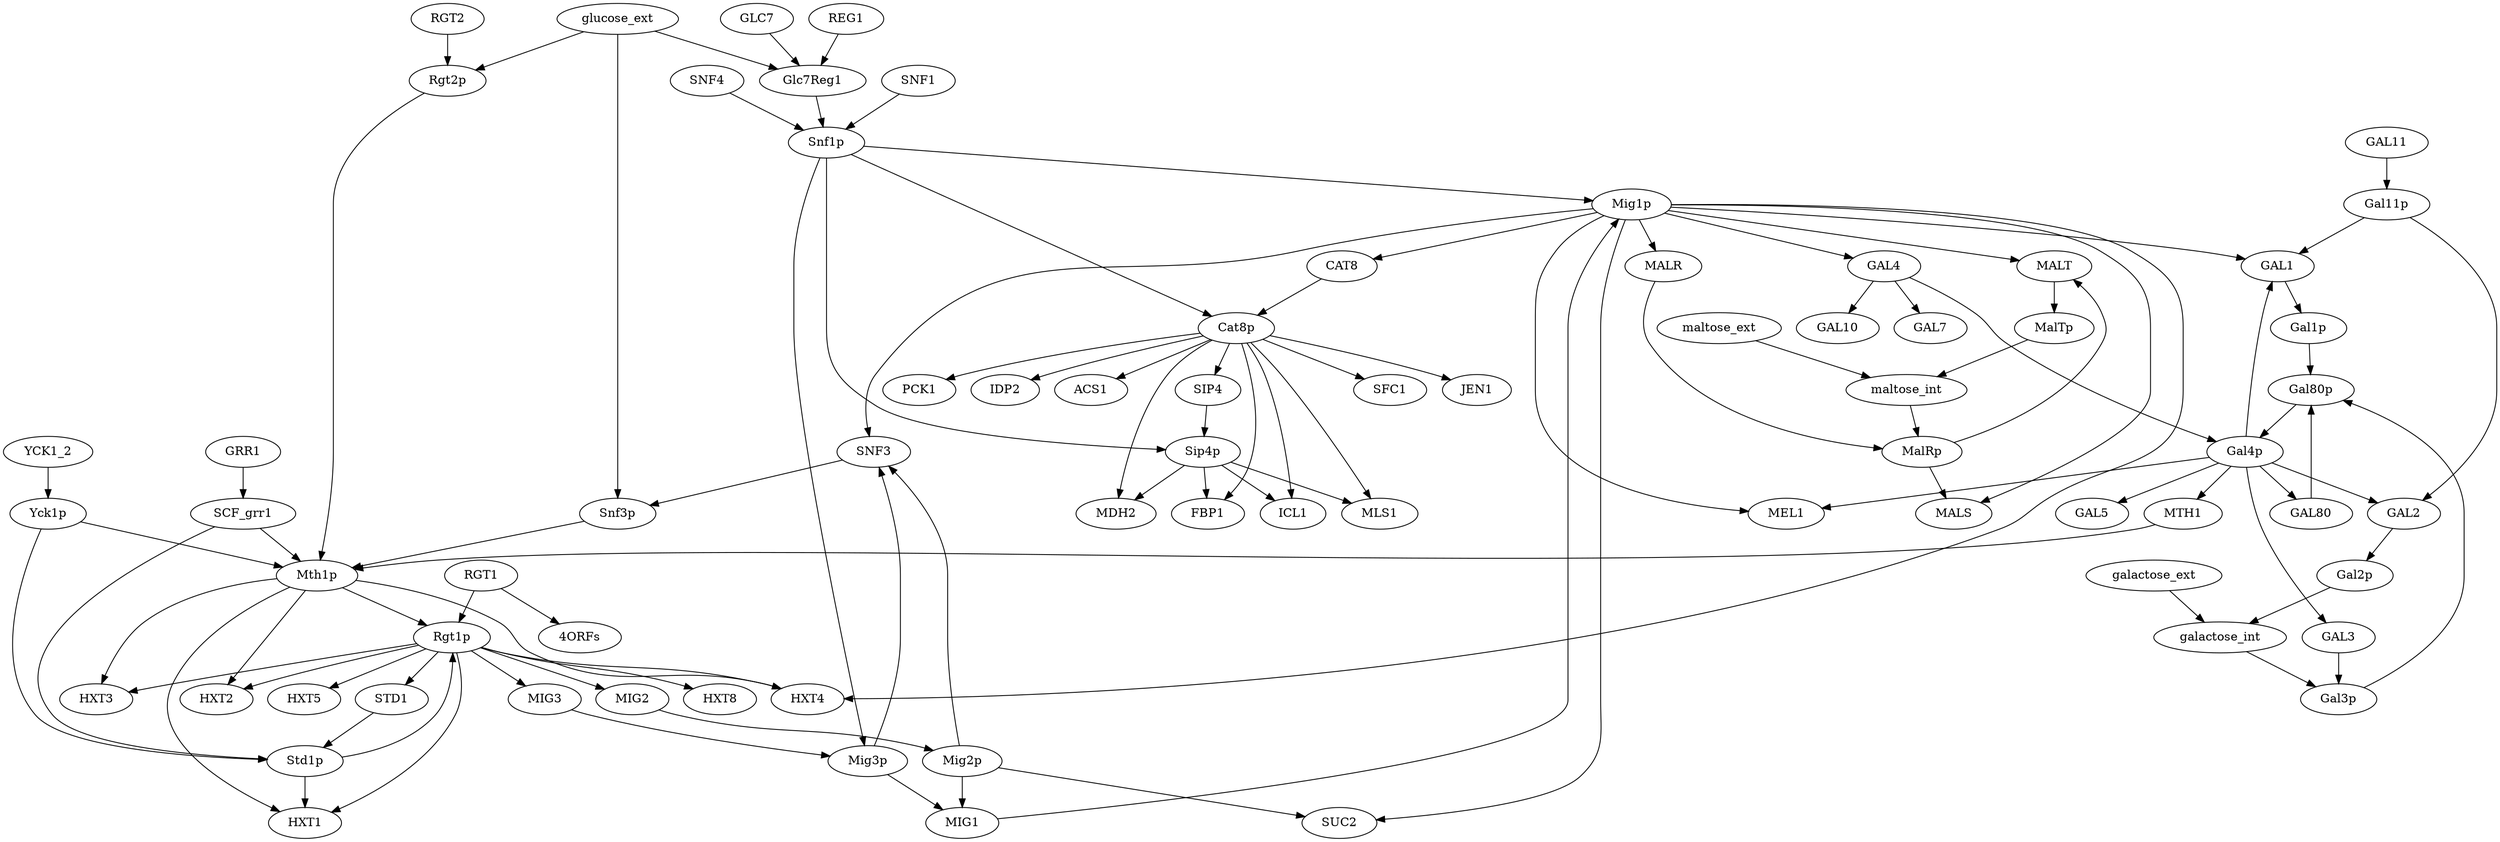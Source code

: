 strict digraph  {
" MDH2 " [equation="  ( Sip4p )  || ( Cat8p ) "];
" Rgt2p " [equation="  ( RGT2 )  || ( glucose_ext ) "];
" Glc7Reg1 " [equation="  ( GLC7 )  || ( glucose_ext )  || ( REG1 ) "];
" GAL10 " [equation="  ( GAL4 ) "];
" SNF3 " [equation="  ! (  ( Mig1p )  || ( Mig3p )  || ( Mig2p )  ) "];
" MalTp " [equation="  ( MALT ) "];
" Gal4p " [equation="  (  ( GAL4  ) && ! ( Gal80p  )  ) "];
" Mig1p " [equation="  (  ( MIG1  ) && ! ( Snf1p  )  ) "];
" MalRp " [equation="  ( maltose_int )  || ( MALR ) "];
" FBP1 " [equation="  ( Cat8p )  || ( Sip4p ) "];
" MIG3 " [equation="  ! (  ( Rgt1p )  ) "];
" Gal11p " [equation="  ( GAL11 ) "];
" Std1p " [equation="  (  (  ( STD1  ) && ! ( SCF_grr1  )  ) && ! ( Yck1p  )  ) "];
" HXT3 " [equation="  ! (  ( Rgt1p )  || ( Mth1p )  ) "];
" HXT4 " [equation="  ( Mig1p && (  (  ( Rgt1p || Mth1p )  )  ) ) "];
" SIP4 " [equation="  ( Cat8p ) "];
" HXT1 " [equation="  ! (  ( Std1p )  || ( Rgt1p )  || ( Mth1p )  ) "];
" SFC1 " [equation="  ( Cat8p ) "];
" Cat8p " [equation="  ( Snf1p )  || ( CAT8 ) "];
" Mig3p " [equation="  (  ( MIG3  ) && ! ( Snf1p  )  ) "];
" MALS " [equation="  (  ( MalRp  ) && ! ( Mig1p  )  ) "];
" MALT " [equation="  (  ( MalRp  ) && ! ( Mig1p  )  ) "];
" HXT8 " [equation="  ! (  ( Rgt1p )  ) "];
" Gal3p " [equation="  ( GAL3 )  || ( galactose_int ) "];
" MIG1 " [equation="  ! (  ( Mig3p )  || ( Mig2p )  ) "];
" GAL80 " [equation="  ( Gal4p ) "];
" Mig2p " [equation="  ( MIG2 ) "];
" maltose_int " [equation="  ( MalTp )  || ( maltose_ext ) "];
" Snf3p " [equation="  ( SNF3 )  || ( glucose_ext ) "];
" GAL1 " [equation="  (  ( Gal4p  ) && ! ( Mig1p  )  )  || ( Gal11p ) "];
" JEN1 " [equation="  ( Cat8p ) "];
" MTH1 " [equation="  ( Gal4p ) "];
" SCF_grr1 " [equation="  ( GRR1 ) "];
" MALR " [equation="  ! (  ( Mig1p )  ) "];
" Gal1p " [equation="  ( GAL1 ) "];
" GAL7 " [equation="  ( GAL4 ) "];
" Snf1p " [equation="  (  ( SNF1  ) && ! ( Glc7Reg1  )  )  || (  ( SNF4  ) && ! ( Glc7Reg1  )  ) "];
" MEL1 " [equation="  (  ( Gal4p  ) && ! ( Mig1p  )  ) "];
" Mth1p " [equation="  (  (  (  ( MTH1  ) && ! ( Snf3p && (  (  ( Rgt2p )  )  )  )  ) && ! ( Yck1p  )  ) && ! ( SCF_grr1  )  ) "];
" Sip4p " [equation="  ( SIP4 )  || ( Snf1p ) "];
" PCK1 " [equation="  ( Cat8p ) "];
" IDP2 " [equation="  ( Cat8p ) "];
" Rgt1p " [equation="  ( RGT1 && (  (  ( Mth1p || Std1p )  )  ) ) "];
" GAL5 " [equation="  ( Gal4p ) "];
" SUC2 " [equation="  ! (  ( Mig1p )  || ( Mig2p )  ) "];
" HXT2 " [equation="  ! (  ( Rgt1p )  || ( Mth1p )  ) "];
" Gal80p " [equation="  (  (  ( GAL80  ) && ! ( Gal1p  )  ) && ! ( Gal3p  )  ) "];
" galactose_int " [equation="  ( Gal2p )  || ( galactose_ext ) "];
" ACS1 " [equation="  ( Cat8p ) "];
" GAL3 " [equation="  ( Gal4p ) "];
" HXT5 " [equation="  ! (  ( Rgt1p )  ) "];
" ICL1 " [equation="  ( Sip4p )  || ( Cat8p ) "];
" CAT8 " [equation="  ! (  ( Mig1p )  ) "];
" GAL4 " [equation="  ! (  ( Mig1p )  ) "];
" Yck1p " [equation="  ( YCK1_2 ) "];
" Gal2p " [equation="  ( GAL2 ) "];
" MIG2 " [equation="  ! (  ( Rgt1p )  ) "];
" 4ORFs " [equation="  ! (  ( RGT1 )  ) "];
" STD1 " [equation="  ! (  ( Rgt1p )  ) "];
" GAL2 " [equation="  ( Gal11p )  || ( Gal4p ) "];
" MLS1 " [equation="  ( Sip4p )  || ( Cat8p ) "];
" RGT2 ";
" glucose_ext ";
" GLC7 ";
" REG1 ";
" GAL11 ";
" maltose_ext ";
" GRR1 ";
" SNF1 ";
" SNF4 ";
" RGT1 ";
" galactose_ext ";
" YCK1_2 ";
" Rgt2p " -> " Mth1p ";
" Glc7Reg1 " -> " Snf1p ";
" SNF3 " -> " Snf3p ";
" MalTp " -> " maltose_int ";
" Gal4p " -> " GAL80 ";
" Gal4p " -> " GAL1 ";
" Gal4p " -> " MTH1 ";
" Gal4p " -> " MEL1 ";
" Gal4p " -> " GAL5 ";
" Gal4p " -> " GAL3 ";
" Gal4p " -> " GAL2 ";
" Mig1p " -> " SNF3 ";
" Mig1p " -> " HXT4 ";
" Mig1p " -> " MALS ";
" Mig1p " -> " MALT ";
" Mig1p " -> " GAL1 ";
" Mig1p " -> " MALR ";
" Mig1p " -> " MEL1 ";
" Mig1p " -> " SUC2 ";
" Mig1p " -> " CAT8 ";
" Mig1p " -> " GAL4 ";
" MalRp " -> " MALS ";
" MalRp " -> " MALT ";
" MIG3 " -> " Mig3p ";
" Gal11p " -> " GAL1 ";
" Gal11p " -> " GAL2 ";
" Std1p " -> " HXT1 ";
" Std1p " -> " Rgt1p ";
" SIP4 " -> " Sip4p ";
" Cat8p " -> " MDH2 ";
" Cat8p " -> " FBP1 ";
" Cat8p " -> " SIP4 ";
" Cat8p " -> " SFC1 ";
" Cat8p " -> " JEN1 ";
" Cat8p " -> " PCK1 ";
" Cat8p " -> " IDP2 ";
" Cat8p " -> " ACS1 ";
" Cat8p " -> " ICL1 ";
" Cat8p " -> " MLS1 ";
" Mig3p " -> " SNF3 ";
" Mig3p " -> " MIG1 ";
" MALT " -> " MalTp ";
" Gal3p " -> " Gal80p ";
" MIG1 " -> " Mig1p ";
" GAL80 " -> " Gal80p ";
" Mig2p " -> " SNF3 ";
" Mig2p " -> " MIG1 ";
" Mig2p " -> " SUC2 ";
" maltose_int " -> " MalRp ";
" Snf3p " -> " Mth1p ";
" GAL1 " -> " Gal1p ";
" MTH1 " -> " Mth1p ";
" SCF_grr1 " -> " Std1p ";
" SCF_grr1 " -> " Mth1p ";
" MALR " -> " MalRp ";
" Gal1p " -> " Gal80p ";
" Snf1p " -> " Mig1p ";
" Snf1p " -> " Cat8p ";
" Snf1p " -> " Mig3p ";
" Snf1p " -> " Sip4p ";
" Mth1p " -> " HXT3 ";
" Mth1p " -> " HXT4 ";
" Mth1p " -> " HXT1 ";
" Mth1p " -> " Rgt1p ";
" Mth1p " -> " HXT2 ";
" Sip4p " -> " MDH2 ";
" Sip4p " -> " FBP1 ";
" Sip4p " -> " ICL1 ";
" Sip4p " -> " MLS1 ";
" Rgt1p " -> " MIG3 ";
" Rgt1p " -> " HXT3 ";
" Rgt1p " -> " HXT4 ";
" Rgt1p " -> " HXT1 ";
" Rgt1p " -> " HXT8 ";
" Rgt1p " -> " HXT2 ";
" Rgt1p " -> " HXT5 ";
" Rgt1p " -> " MIG2 ";
" Rgt1p " -> " STD1 ";
" Gal80p " -> " Gal4p ";
" galactose_int " -> " Gal3p ";
" GAL3 " -> " Gal3p ";
" CAT8 " -> " Cat8p ";
" GAL4 " -> " GAL10 ";
" GAL4 " -> " Gal4p ";
" GAL4 " -> " GAL7 ";
" Yck1p " -> " Std1p ";
" Yck1p " -> " Mth1p ";
" Gal2p " -> " galactose_int ";
" MIG2 " -> " Mig2p ";
" STD1 " -> " Std1p ";
" GAL2 " -> " Gal2p ";
" RGT2 " -> " Rgt2p ";
" glucose_ext " -> " Rgt2p ";
" glucose_ext " -> " Glc7Reg1 ";
" glucose_ext " -> " Snf3p ";
" GLC7 " -> " Glc7Reg1 ";
" REG1 " -> " Glc7Reg1 ";
" GAL11 " -> " Gal11p ";
" maltose_ext " -> " maltose_int ";
" GRR1 " -> " SCF_grr1 ";
" SNF1 " -> " Snf1p ";
" SNF4 " -> " Snf1p ";
" RGT1 " -> " Rgt1p ";
" RGT1 " -> " 4ORFs ";
" galactose_ext " -> " galactose_int ";
" YCK1_2 " -> " Yck1p ";
}
